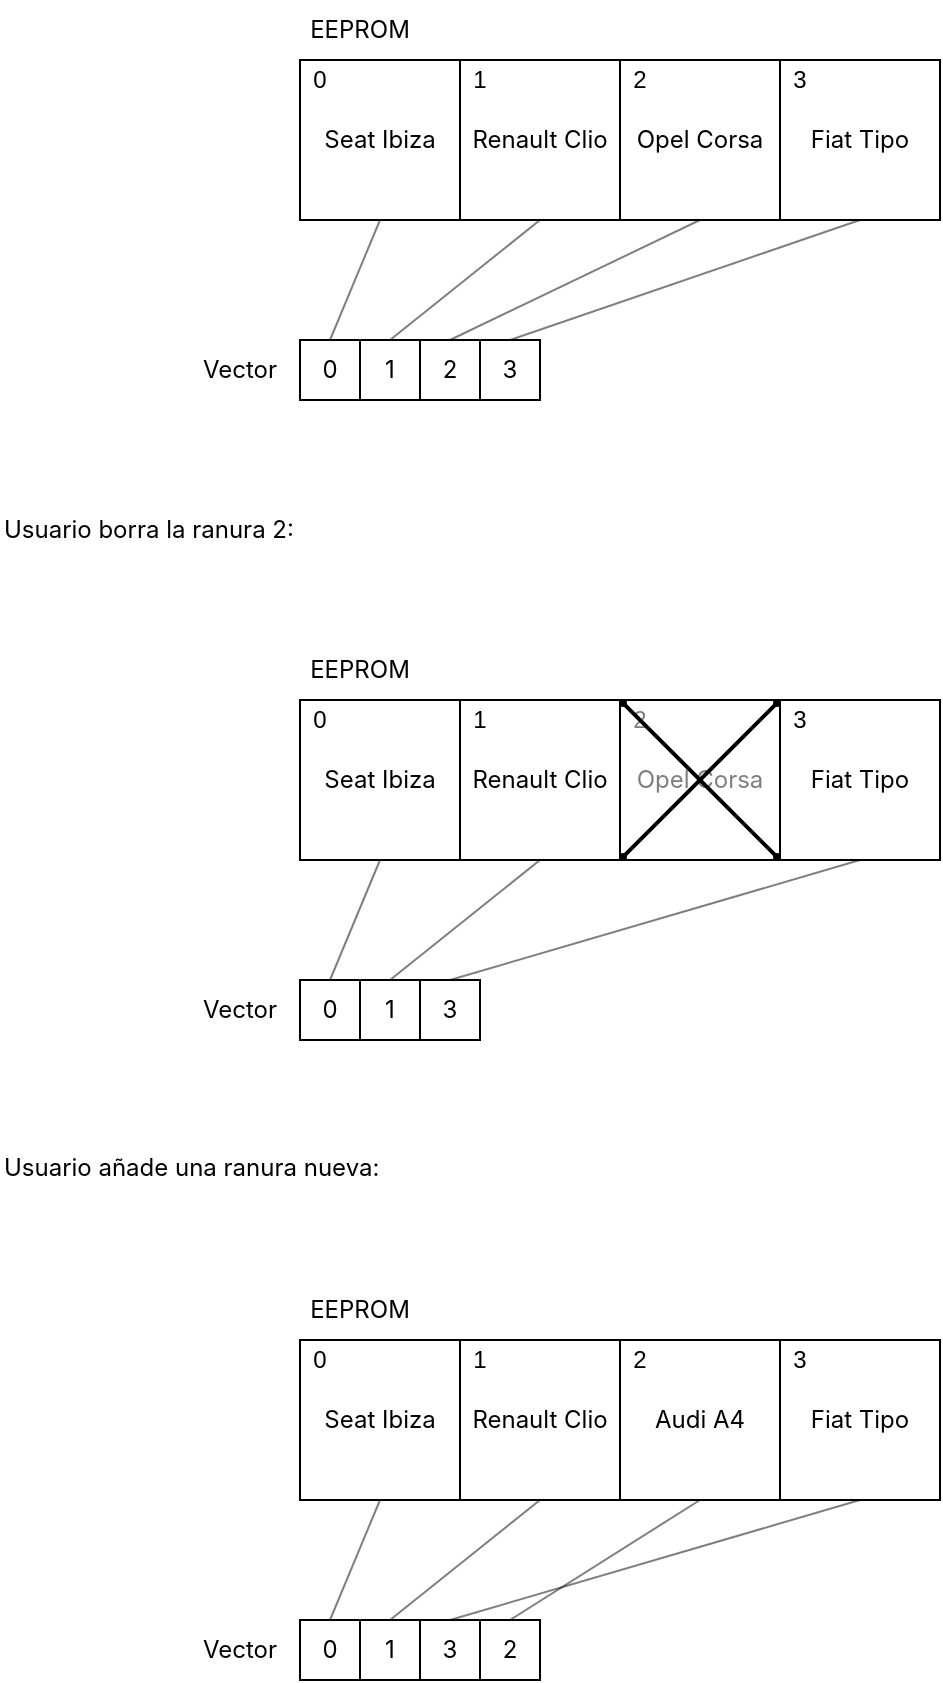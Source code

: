 <mxfile version="28.1.1">
  <diagram name="Page-1" id="B_zjcE1Lw5Svu2BFpcR3">
    <mxGraphModel dx="2021" dy="1131" grid="1" gridSize="10" guides="1" tooltips="1" connect="1" arrows="1" fold="1" page="1" pageScale="1" pageWidth="827" pageHeight="1169" math="0" shadow="0">
      <root>
        <mxCell id="0" />
        <mxCell id="1" parent="0" />
        <mxCell id="Xe7ZW9W7hVUSbhxKSRll-1" value="&lt;div&gt;Seat Ibiza&lt;/div&gt;" style="rounded=0;whiteSpace=wrap;html=1;align=center;fontFamily=Inter;fontSource=https%3A%2F%2Ffonts.googleapis.com%2Fcss%3Ffamily%3DInter;" vertex="1" parent="1">
          <mxGeometry x="160" y="30" width="80" height="80" as="geometry" />
        </mxCell>
        <mxCell id="Xe7ZW9W7hVUSbhxKSRll-2" value="&lt;div&gt;Renault Clio&lt;/div&gt;" style="rounded=0;whiteSpace=wrap;html=1;align=center;fontFamily=Inter;fontSource=https%3A%2F%2Ffonts.googleapis.com%2Fcss%3Ffamily%3DInter;" vertex="1" parent="1">
          <mxGeometry x="240" y="30" width="80" height="80" as="geometry" />
        </mxCell>
        <mxCell id="Xe7ZW9W7hVUSbhxKSRll-3" value="Opel Corsa" style="rounded=0;whiteSpace=wrap;html=1;align=center;fontFamily=Inter;fontSource=https%3A%2F%2Ffonts.googleapis.com%2Fcss%3Ffamily%3DInter;" vertex="1" parent="1">
          <mxGeometry x="320" y="30" width="80" height="80" as="geometry" />
        </mxCell>
        <mxCell id="Xe7ZW9W7hVUSbhxKSRll-4" value="Fiat Tipo" style="rounded=0;whiteSpace=wrap;html=1;align=center;fontFamily=Inter;fontSource=https%3A%2F%2Ffonts.googleapis.com%2Fcss%3Ffamily%3DInter;" vertex="1" parent="1">
          <mxGeometry x="400" y="30" width="80" height="80" as="geometry" />
        </mxCell>
        <mxCell id="Xe7ZW9W7hVUSbhxKSRll-5" value="EEPROM" style="text;html=1;align=center;verticalAlign=middle;whiteSpace=wrap;rounded=0;fontFamily=Inter;fontSource=https%3A%2F%2Ffonts.googleapis.com%2Fcss%3Ffamily%3DInter;" vertex="1" parent="1">
          <mxGeometry x="160" width="60" height="30" as="geometry" />
        </mxCell>
        <mxCell id="Xe7ZW9W7hVUSbhxKSRll-6" value="0" style="text;html=1;align=center;verticalAlign=middle;whiteSpace=wrap;rounded=0;" vertex="1" parent="1">
          <mxGeometry x="160" y="30" width="20" height="20" as="geometry" />
        </mxCell>
        <mxCell id="Xe7ZW9W7hVUSbhxKSRll-7" value="1" style="text;html=1;align=center;verticalAlign=middle;whiteSpace=wrap;rounded=0;" vertex="1" parent="1">
          <mxGeometry x="240" y="30" width="20" height="20" as="geometry" />
        </mxCell>
        <mxCell id="Xe7ZW9W7hVUSbhxKSRll-8" value="2" style="text;html=1;align=center;verticalAlign=middle;whiteSpace=wrap;rounded=0;" vertex="1" parent="1">
          <mxGeometry x="320" y="30" width="20" height="20" as="geometry" />
        </mxCell>
        <mxCell id="Xe7ZW9W7hVUSbhxKSRll-9" value="3" style="text;html=1;align=center;verticalAlign=middle;whiteSpace=wrap;rounded=0;" vertex="1" parent="1">
          <mxGeometry x="400" y="30" width="20" height="20" as="geometry" />
        </mxCell>
        <mxCell id="Xe7ZW9W7hVUSbhxKSRll-10" value="Vector" style="text;html=1;align=center;verticalAlign=middle;whiteSpace=wrap;rounded=0;fontFamily=Inter;fontSource=https%3A%2F%2Ffonts.googleapis.com%2Fcss%3Ffamily%3DInter;" vertex="1" parent="1">
          <mxGeometry x="100" y="170" width="60" height="30" as="geometry" />
        </mxCell>
        <mxCell id="Xe7ZW9W7hVUSbhxKSRll-11" value="0" style="rounded=0;whiteSpace=wrap;html=1;fontFamily=Inter;fontSource=https%3A%2F%2Ffonts.googleapis.com%2Fcss%3Ffamily%3DInter;" vertex="1" parent="1">
          <mxGeometry x="160" y="170" width="30" height="30" as="geometry" />
        </mxCell>
        <mxCell id="Xe7ZW9W7hVUSbhxKSRll-12" value="1" style="rounded=0;whiteSpace=wrap;html=1;fontFamily=Inter;fontSource=https%3A%2F%2Ffonts.googleapis.com%2Fcss%3Ffamily%3DInter;" vertex="1" parent="1">
          <mxGeometry x="190" y="170" width="30" height="30" as="geometry" />
        </mxCell>
        <mxCell id="Xe7ZW9W7hVUSbhxKSRll-13" value="2" style="rounded=0;whiteSpace=wrap;html=1;fontFamily=Inter;fontSource=https%3A%2F%2Ffonts.googleapis.com%2Fcss%3Ffamily%3DInter;" vertex="1" parent="1">
          <mxGeometry x="220" y="170" width="30" height="30" as="geometry" />
        </mxCell>
        <mxCell id="Xe7ZW9W7hVUSbhxKSRll-14" value="3" style="rounded=0;whiteSpace=wrap;html=1;fontFamily=Inter;fontSource=https%3A%2F%2Ffonts.googleapis.com%2Fcss%3Ffamily%3DInter;" vertex="1" parent="1">
          <mxGeometry x="250" y="170" width="30" height="30" as="geometry" />
        </mxCell>
        <mxCell id="Xe7ZW9W7hVUSbhxKSRll-15" value="" style="endArrow=none;html=1;rounded=0;exitX=0.5;exitY=1;exitDx=0;exitDy=0;entryX=0.5;entryY=0;entryDx=0;entryDy=0;endSize=5;startSize=5;endFill=0;opacity=50;" edge="1" parent="1" source="Xe7ZW9W7hVUSbhxKSRll-1" target="Xe7ZW9W7hVUSbhxKSRll-11">
          <mxGeometry width="50" height="50" relative="1" as="geometry">
            <mxPoint x="200" y="170" as="sourcePoint" />
            <mxPoint x="250" y="120" as="targetPoint" />
          </mxGeometry>
        </mxCell>
        <mxCell id="Xe7ZW9W7hVUSbhxKSRll-16" value="" style="endArrow=none;html=1;rounded=0;exitX=0.5;exitY=1;exitDx=0;exitDy=0;entryX=0.5;entryY=0;entryDx=0;entryDy=0;endSize=5;startSize=5;endFill=0;opacity=50;" edge="1" parent="1" source="Xe7ZW9W7hVUSbhxKSRll-2" target="Xe7ZW9W7hVUSbhxKSRll-12">
          <mxGeometry width="50" height="50" relative="1" as="geometry">
            <mxPoint x="265" y="160" as="sourcePoint" />
            <mxPoint x="240" y="220" as="targetPoint" />
          </mxGeometry>
        </mxCell>
        <mxCell id="Xe7ZW9W7hVUSbhxKSRll-17" value="" style="endArrow=none;html=1;rounded=0;exitX=0.5;exitY=1;exitDx=0;exitDy=0;entryX=0.5;entryY=0;entryDx=0;entryDy=0;endSize=5;startSize=5;endFill=0;opacity=50;" edge="1" parent="1" source="Xe7ZW9W7hVUSbhxKSRll-3" target="Xe7ZW9W7hVUSbhxKSRll-13">
          <mxGeometry width="50" height="50" relative="1" as="geometry">
            <mxPoint x="385" y="170" as="sourcePoint" />
            <mxPoint x="310" y="230" as="targetPoint" />
          </mxGeometry>
        </mxCell>
        <mxCell id="Xe7ZW9W7hVUSbhxKSRll-18" value="" style="endArrow=none;html=1;rounded=0;exitX=0.5;exitY=1;exitDx=0;exitDy=0;entryX=0.5;entryY=0;entryDx=0;entryDy=0;endSize=5;startSize=5;endFill=0;opacity=50;" edge="1" parent="1" source="Xe7ZW9W7hVUSbhxKSRll-4" target="Xe7ZW9W7hVUSbhxKSRll-14">
          <mxGeometry width="50" height="50" relative="1" as="geometry">
            <mxPoint x="465" y="160" as="sourcePoint" />
            <mxPoint x="340" y="220" as="targetPoint" />
          </mxGeometry>
        </mxCell>
        <mxCell id="Xe7ZW9W7hVUSbhxKSRll-37" value="&lt;div&gt;Seat Ibiza&lt;/div&gt;" style="rounded=0;whiteSpace=wrap;html=1;align=center;fontFamily=Inter;fontSource=https%3A%2F%2Ffonts.googleapis.com%2Fcss%3Ffamily%3DInter;" vertex="1" parent="1">
          <mxGeometry x="160" y="350" width="80" height="80" as="geometry" />
        </mxCell>
        <mxCell id="Xe7ZW9W7hVUSbhxKSRll-38" value="&lt;div&gt;Renault Clio&lt;/div&gt;" style="rounded=0;whiteSpace=wrap;html=1;align=center;fontFamily=Inter;fontSource=https%3A%2F%2Ffonts.googleapis.com%2Fcss%3Ffamily%3DInter;" vertex="1" parent="1">
          <mxGeometry x="240" y="350" width="80" height="80" as="geometry" />
        </mxCell>
        <mxCell id="Xe7ZW9W7hVUSbhxKSRll-39" value="Opel Corsa" style="rounded=0;whiteSpace=wrap;html=1;align=center;fontFamily=Inter;fontSource=https%3A%2F%2Ffonts.googleapis.com%2Fcss%3Ffamily%3DInter;textOpacity=50;" vertex="1" parent="1">
          <mxGeometry x="320" y="350" width="80" height="80" as="geometry" />
        </mxCell>
        <mxCell id="Xe7ZW9W7hVUSbhxKSRll-40" value="Fiat Tipo" style="rounded=0;whiteSpace=wrap;html=1;align=center;fontFamily=Inter;fontSource=https%3A%2F%2Ffonts.googleapis.com%2Fcss%3Ffamily%3DInter;" vertex="1" parent="1">
          <mxGeometry x="400" y="350" width="80" height="80" as="geometry" />
        </mxCell>
        <mxCell id="Xe7ZW9W7hVUSbhxKSRll-41" value="EEPROM" style="text;html=1;align=center;verticalAlign=middle;whiteSpace=wrap;rounded=0;fontFamily=Inter;fontSource=https%3A%2F%2Ffonts.googleapis.com%2Fcss%3Ffamily%3DInter;" vertex="1" parent="1">
          <mxGeometry x="160" y="320" width="60" height="30" as="geometry" />
        </mxCell>
        <mxCell id="Xe7ZW9W7hVUSbhxKSRll-42" value="0" style="text;html=1;align=center;verticalAlign=middle;whiteSpace=wrap;rounded=0;" vertex="1" parent="1">
          <mxGeometry x="160" y="350" width="20" height="20" as="geometry" />
        </mxCell>
        <mxCell id="Xe7ZW9W7hVUSbhxKSRll-43" value="1" style="text;html=1;align=center;verticalAlign=middle;whiteSpace=wrap;rounded=0;" vertex="1" parent="1">
          <mxGeometry x="240" y="350" width="20" height="20" as="geometry" />
        </mxCell>
        <mxCell id="Xe7ZW9W7hVUSbhxKSRll-44" value="2" style="text;html=1;align=center;verticalAlign=middle;whiteSpace=wrap;rounded=0;textOpacity=50;" vertex="1" parent="1">
          <mxGeometry x="320" y="350" width="20" height="20" as="geometry" />
        </mxCell>
        <mxCell id="Xe7ZW9W7hVUSbhxKSRll-45" value="3" style="text;html=1;align=center;verticalAlign=middle;whiteSpace=wrap;rounded=0;" vertex="1" parent="1">
          <mxGeometry x="400" y="350" width="20" height="20" as="geometry" />
        </mxCell>
        <mxCell id="Xe7ZW9W7hVUSbhxKSRll-46" value="Vector" style="text;html=1;align=center;verticalAlign=middle;whiteSpace=wrap;rounded=0;fontFamily=Inter;fontSource=https%3A%2F%2Ffonts.googleapis.com%2Fcss%3Ffamily%3DInter;" vertex="1" parent="1">
          <mxGeometry x="100" y="490" width="60" height="30" as="geometry" />
        </mxCell>
        <mxCell id="Xe7ZW9W7hVUSbhxKSRll-47" value="0" style="rounded=0;whiteSpace=wrap;html=1;fontFamily=Inter;fontSource=https%3A%2F%2Ffonts.googleapis.com%2Fcss%3Ffamily%3DInter;" vertex="1" parent="1">
          <mxGeometry x="160" y="490" width="30" height="30" as="geometry" />
        </mxCell>
        <mxCell id="Xe7ZW9W7hVUSbhxKSRll-48" value="1" style="rounded=0;whiteSpace=wrap;html=1;fontFamily=Inter;fontSource=https%3A%2F%2Ffonts.googleapis.com%2Fcss%3Ffamily%3DInter;" vertex="1" parent="1">
          <mxGeometry x="190" y="490" width="30" height="30" as="geometry" />
        </mxCell>
        <mxCell id="Xe7ZW9W7hVUSbhxKSRll-50" value="3" style="rounded=0;whiteSpace=wrap;html=1;fontFamily=Inter;fontSource=https%3A%2F%2Ffonts.googleapis.com%2Fcss%3Ffamily%3DInter;" vertex="1" parent="1">
          <mxGeometry x="220" y="490" width="30" height="30" as="geometry" />
        </mxCell>
        <mxCell id="Xe7ZW9W7hVUSbhxKSRll-51" value="" style="endArrow=none;html=1;rounded=0;exitX=0.5;exitY=1;exitDx=0;exitDy=0;entryX=0.5;entryY=0;entryDx=0;entryDy=0;endSize=5;startSize=5;endFill=0;opacity=50;" edge="1" parent="1" source="Xe7ZW9W7hVUSbhxKSRll-37" target="Xe7ZW9W7hVUSbhxKSRll-47">
          <mxGeometry width="50" height="50" relative="1" as="geometry">
            <mxPoint x="200" y="490" as="sourcePoint" />
            <mxPoint x="250" y="440" as="targetPoint" />
          </mxGeometry>
        </mxCell>
        <mxCell id="Xe7ZW9W7hVUSbhxKSRll-52" value="" style="endArrow=none;html=1;rounded=0;exitX=0.5;exitY=1;exitDx=0;exitDy=0;entryX=0.5;entryY=0;entryDx=0;entryDy=0;endSize=5;startSize=5;endFill=0;opacity=50;" edge="1" parent="1" source="Xe7ZW9W7hVUSbhxKSRll-38" target="Xe7ZW9W7hVUSbhxKSRll-48">
          <mxGeometry width="50" height="50" relative="1" as="geometry">
            <mxPoint x="265" y="480" as="sourcePoint" />
            <mxPoint x="240" y="540" as="targetPoint" />
          </mxGeometry>
        </mxCell>
        <mxCell id="Xe7ZW9W7hVUSbhxKSRll-54" value="" style="endArrow=none;html=1;rounded=0;exitX=0.5;exitY=1;exitDx=0;exitDy=0;entryX=0.5;entryY=0;entryDx=0;entryDy=0;endSize=5;startSize=5;endFill=0;opacity=50;" edge="1" parent="1" source="Xe7ZW9W7hVUSbhxKSRll-40" target="Xe7ZW9W7hVUSbhxKSRll-50">
          <mxGeometry width="50" height="50" relative="1" as="geometry">
            <mxPoint x="465" y="480" as="sourcePoint" />
            <mxPoint x="340" y="540" as="targetPoint" />
          </mxGeometry>
        </mxCell>
        <mxCell id="Xe7ZW9W7hVUSbhxKSRll-56" value="Usuario borra la ranura 2:" style="text;html=1;align=left;verticalAlign=middle;whiteSpace=wrap;rounded=0;fontFamily=Inter;fontSource=https%3A%2F%2Ffonts.googleapis.com%2Fcss%3Ffamily%3DInter;" vertex="1" parent="1">
          <mxGeometry x="10" y="250" width="150" height="30" as="geometry" />
        </mxCell>
        <mxCell id="Xe7ZW9W7hVUSbhxKSRll-57" value="" style="endArrow=diamond;html=1;rounded=0;strokeColor=default;align=center;verticalAlign=middle;fontFamily=Helvetica;fontSize=11;fontColor=default;labelBackgroundColor=default;startSize=0;endSize=0;exitX=0;exitY=1;exitDx=0;exitDy=0;entryX=1;entryY=0;entryDx=0;entryDy=0;strokeWidth=2;curved=0;startArrow=diamond;startFill=1;endFill=1;" edge="1" parent="1" source="Xe7ZW9W7hVUSbhxKSRll-39" target="Xe7ZW9W7hVUSbhxKSRll-39">
          <mxGeometry width="50" height="50" relative="1" as="geometry">
            <mxPoint x="410" y="280" as="sourcePoint" />
            <mxPoint x="460" y="230" as="targetPoint" />
          </mxGeometry>
        </mxCell>
        <mxCell id="Xe7ZW9W7hVUSbhxKSRll-58" value="" style="endArrow=diamond;html=1;rounded=0;strokeColor=default;align=center;verticalAlign=middle;fontFamily=Helvetica;fontSize=11;fontColor=default;labelBackgroundColor=default;startSize=0;endSize=0;exitX=0;exitY=0;exitDx=0;exitDy=0;entryX=1;entryY=1;entryDx=0;entryDy=0;strokeWidth=2;curved=0;startArrow=diamond;startFill=1;endFill=1;" edge="1" parent="1" source="Xe7ZW9W7hVUSbhxKSRll-39" target="Xe7ZW9W7hVUSbhxKSRll-39">
          <mxGeometry width="50" height="50" relative="1" as="geometry">
            <mxPoint x="370" y="460" as="sourcePoint" />
            <mxPoint x="450" y="380" as="targetPoint" />
          </mxGeometry>
        </mxCell>
        <mxCell id="Xe7ZW9W7hVUSbhxKSRll-59" value="Usuario añade una ranura nueva:" style="text;html=1;align=left;verticalAlign=middle;whiteSpace=wrap;rounded=0;fontFamily=Inter;fontSource=https%3A%2F%2Ffonts.googleapis.com%2Fcss%3Ffamily%3DInter;" vertex="1" parent="1">
          <mxGeometry x="10" y="569" width="250" height="30" as="geometry" />
        </mxCell>
        <mxCell id="Xe7ZW9W7hVUSbhxKSRll-60" value="&lt;div&gt;Seat Ibiza&lt;/div&gt;" style="rounded=0;whiteSpace=wrap;html=1;align=center;fontFamily=Inter;fontSource=https%3A%2F%2Ffonts.googleapis.com%2Fcss%3Ffamily%3DInter;" vertex="1" parent="1">
          <mxGeometry x="160" y="670" width="80" height="80" as="geometry" />
        </mxCell>
        <mxCell id="Xe7ZW9W7hVUSbhxKSRll-61" value="&lt;div&gt;Renault Clio&lt;/div&gt;" style="rounded=0;whiteSpace=wrap;html=1;align=center;fontFamily=Inter;fontSource=https%3A%2F%2Ffonts.googleapis.com%2Fcss%3Ffamily%3DInter;" vertex="1" parent="1">
          <mxGeometry x="240" y="670" width="80" height="80" as="geometry" />
        </mxCell>
        <mxCell id="Xe7ZW9W7hVUSbhxKSRll-62" value="Audi A4" style="rounded=0;whiteSpace=wrap;html=1;align=center;fontFamily=Inter;fontSource=https%3A%2F%2Ffonts.googleapis.com%2Fcss%3Ffamily%3DInter;" vertex="1" parent="1">
          <mxGeometry x="320" y="670" width="80" height="80" as="geometry" />
        </mxCell>
        <mxCell id="Xe7ZW9W7hVUSbhxKSRll-63" value="Fiat Tipo" style="rounded=0;whiteSpace=wrap;html=1;align=center;fontFamily=Inter;fontSource=https%3A%2F%2Ffonts.googleapis.com%2Fcss%3Ffamily%3DInter;" vertex="1" parent="1">
          <mxGeometry x="400" y="670" width="80" height="80" as="geometry" />
        </mxCell>
        <mxCell id="Xe7ZW9W7hVUSbhxKSRll-64" value="EEPROM" style="text;html=1;align=center;verticalAlign=middle;whiteSpace=wrap;rounded=0;fontFamily=Inter;fontSource=https%3A%2F%2Ffonts.googleapis.com%2Fcss%3Ffamily%3DInter;" vertex="1" parent="1">
          <mxGeometry x="160" y="640" width="60" height="30" as="geometry" />
        </mxCell>
        <mxCell id="Xe7ZW9W7hVUSbhxKSRll-65" value="0" style="text;html=1;align=center;verticalAlign=middle;whiteSpace=wrap;rounded=0;" vertex="1" parent="1">
          <mxGeometry x="160" y="670" width="20" height="20" as="geometry" />
        </mxCell>
        <mxCell id="Xe7ZW9W7hVUSbhxKSRll-66" value="1" style="text;html=1;align=center;verticalAlign=middle;whiteSpace=wrap;rounded=0;" vertex="1" parent="1">
          <mxGeometry x="240" y="670" width="20" height="20" as="geometry" />
        </mxCell>
        <mxCell id="Xe7ZW9W7hVUSbhxKSRll-67" value="2" style="text;html=1;align=center;verticalAlign=middle;whiteSpace=wrap;rounded=0;" vertex="1" parent="1">
          <mxGeometry x="320" y="670" width="20" height="20" as="geometry" />
        </mxCell>
        <mxCell id="Xe7ZW9W7hVUSbhxKSRll-68" value="3" style="text;html=1;align=center;verticalAlign=middle;whiteSpace=wrap;rounded=0;" vertex="1" parent="1">
          <mxGeometry x="400" y="670" width="20" height="20" as="geometry" />
        </mxCell>
        <mxCell id="Xe7ZW9W7hVUSbhxKSRll-69" value="Vector" style="text;html=1;align=center;verticalAlign=middle;whiteSpace=wrap;rounded=0;fontFamily=Inter;fontSource=https%3A%2F%2Ffonts.googleapis.com%2Fcss%3Ffamily%3DInter;" vertex="1" parent="1">
          <mxGeometry x="100" y="810" width="60" height="30" as="geometry" />
        </mxCell>
        <mxCell id="Xe7ZW9W7hVUSbhxKSRll-70" value="0" style="rounded=0;whiteSpace=wrap;html=1;fontFamily=Inter;fontSource=https%3A%2F%2Ffonts.googleapis.com%2Fcss%3Ffamily%3DInter;" vertex="1" parent="1">
          <mxGeometry x="160" y="810" width="30" height="30" as="geometry" />
        </mxCell>
        <mxCell id="Xe7ZW9W7hVUSbhxKSRll-71" value="1" style="rounded=0;whiteSpace=wrap;html=1;fontFamily=Inter;fontSource=https%3A%2F%2Ffonts.googleapis.com%2Fcss%3Ffamily%3DInter;" vertex="1" parent="1">
          <mxGeometry x="190" y="810" width="30" height="30" as="geometry" />
        </mxCell>
        <mxCell id="Xe7ZW9W7hVUSbhxKSRll-72" value="3" style="rounded=0;whiteSpace=wrap;html=1;fontFamily=Inter;fontSource=https%3A%2F%2Ffonts.googleapis.com%2Fcss%3Ffamily%3DInter;" vertex="1" parent="1">
          <mxGeometry x="220" y="810" width="30" height="30" as="geometry" />
        </mxCell>
        <mxCell id="Xe7ZW9W7hVUSbhxKSRll-73" value="" style="endArrow=none;html=1;rounded=0;exitX=0.5;exitY=1;exitDx=0;exitDy=0;entryX=0.5;entryY=0;entryDx=0;entryDy=0;endSize=5;startSize=5;endFill=0;opacity=50;" edge="1" parent="1" source="Xe7ZW9W7hVUSbhxKSRll-60" target="Xe7ZW9W7hVUSbhxKSRll-70">
          <mxGeometry width="50" height="50" relative="1" as="geometry">
            <mxPoint x="200" y="810" as="sourcePoint" />
            <mxPoint x="250" y="760" as="targetPoint" />
          </mxGeometry>
        </mxCell>
        <mxCell id="Xe7ZW9W7hVUSbhxKSRll-74" value="" style="endArrow=none;html=1;rounded=0;exitX=0.5;exitY=1;exitDx=0;exitDy=0;entryX=0.5;entryY=0;entryDx=0;entryDy=0;endSize=5;startSize=5;endFill=0;opacity=50;" edge="1" parent="1" source="Xe7ZW9W7hVUSbhxKSRll-61" target="Xe7ZW9W7hVUSbhxKSRll-71">
          <mxGeometry width="50" height="50" relative="1" as="geometry">
            <mxPoint x="265" y="800" as="sourcePoint" />
            <mxPoint x="240" y="860" as="targetPoint" />
          </mxGeometry>
        </mxCell>
        <mxCell id="Xe7ZW9W7hVUSbhxKSRll-75" value="" style="endArrow=none;html=1;rounded=0;exitX=0.5;exitY=1;exitDx=0;exitDy=0;entryX=0.5;entryY=0;entryDx=0;entryDy=0;endSize=5;startSize=5;endFill=0;opacity=50;" edge="1" parent="1" source="Xe7ZW9W7hVUSbhxKSRll-63" target="Xe7ZW9W7hVUSbhxKSRll-72">
          <mxGeometry width="50" height="50" relative="1" as="geometry">
            <mxPoint x="465" y="800" as="sourcePoint" />
            <mxPoint x="340" y="860" as="targetPoint" />
          </mxGeometry>
        </mxCell>
        <mxCell id="Xe7ZW9W7hVUSbhxKSRll-78" value="2" style="rounded=0;whiteSpace=wrap;html=1;fontFamily=Inter;fontSource=https%3A%2F%2Ffonts.googleapis.com%2Fcss%3Ffamily%3DInter;" vertex="1" parent="1">
          <mxGeometry x="250" y="810" width="30" height="30" as="geometry" />
        </mxCell>
        <mxCell id="Xe7ZW9W7hVUSbhxKSRll-79" value="" style="endArrow=none;html=1;rounded=0;exitX=0.5;exitY=1;exitDx=0;exitDy=0;entryX=0.5;entryY=0;entryDx=0;entryDy=0;endSize=5;startSize=5;endFill=0;opacity=50;" edge="1" parent="1" source="Xe7ZW9W7hVUSbhxKSRll-62" target="Xe7ZW9W7hVUSbhxKSRll-78">
          <mxGeometry width="50" height="50" relative="1" as="geometry">
            <mxPoint x="505" y="790" as="sourcePoint" />
            <mxPoint x="300" y="850" as="targetPoint" />
          </mxGeometry>
        </mxCell>
      </root>
    </mxGraphModel>
  </diagram>
</mxfile>

